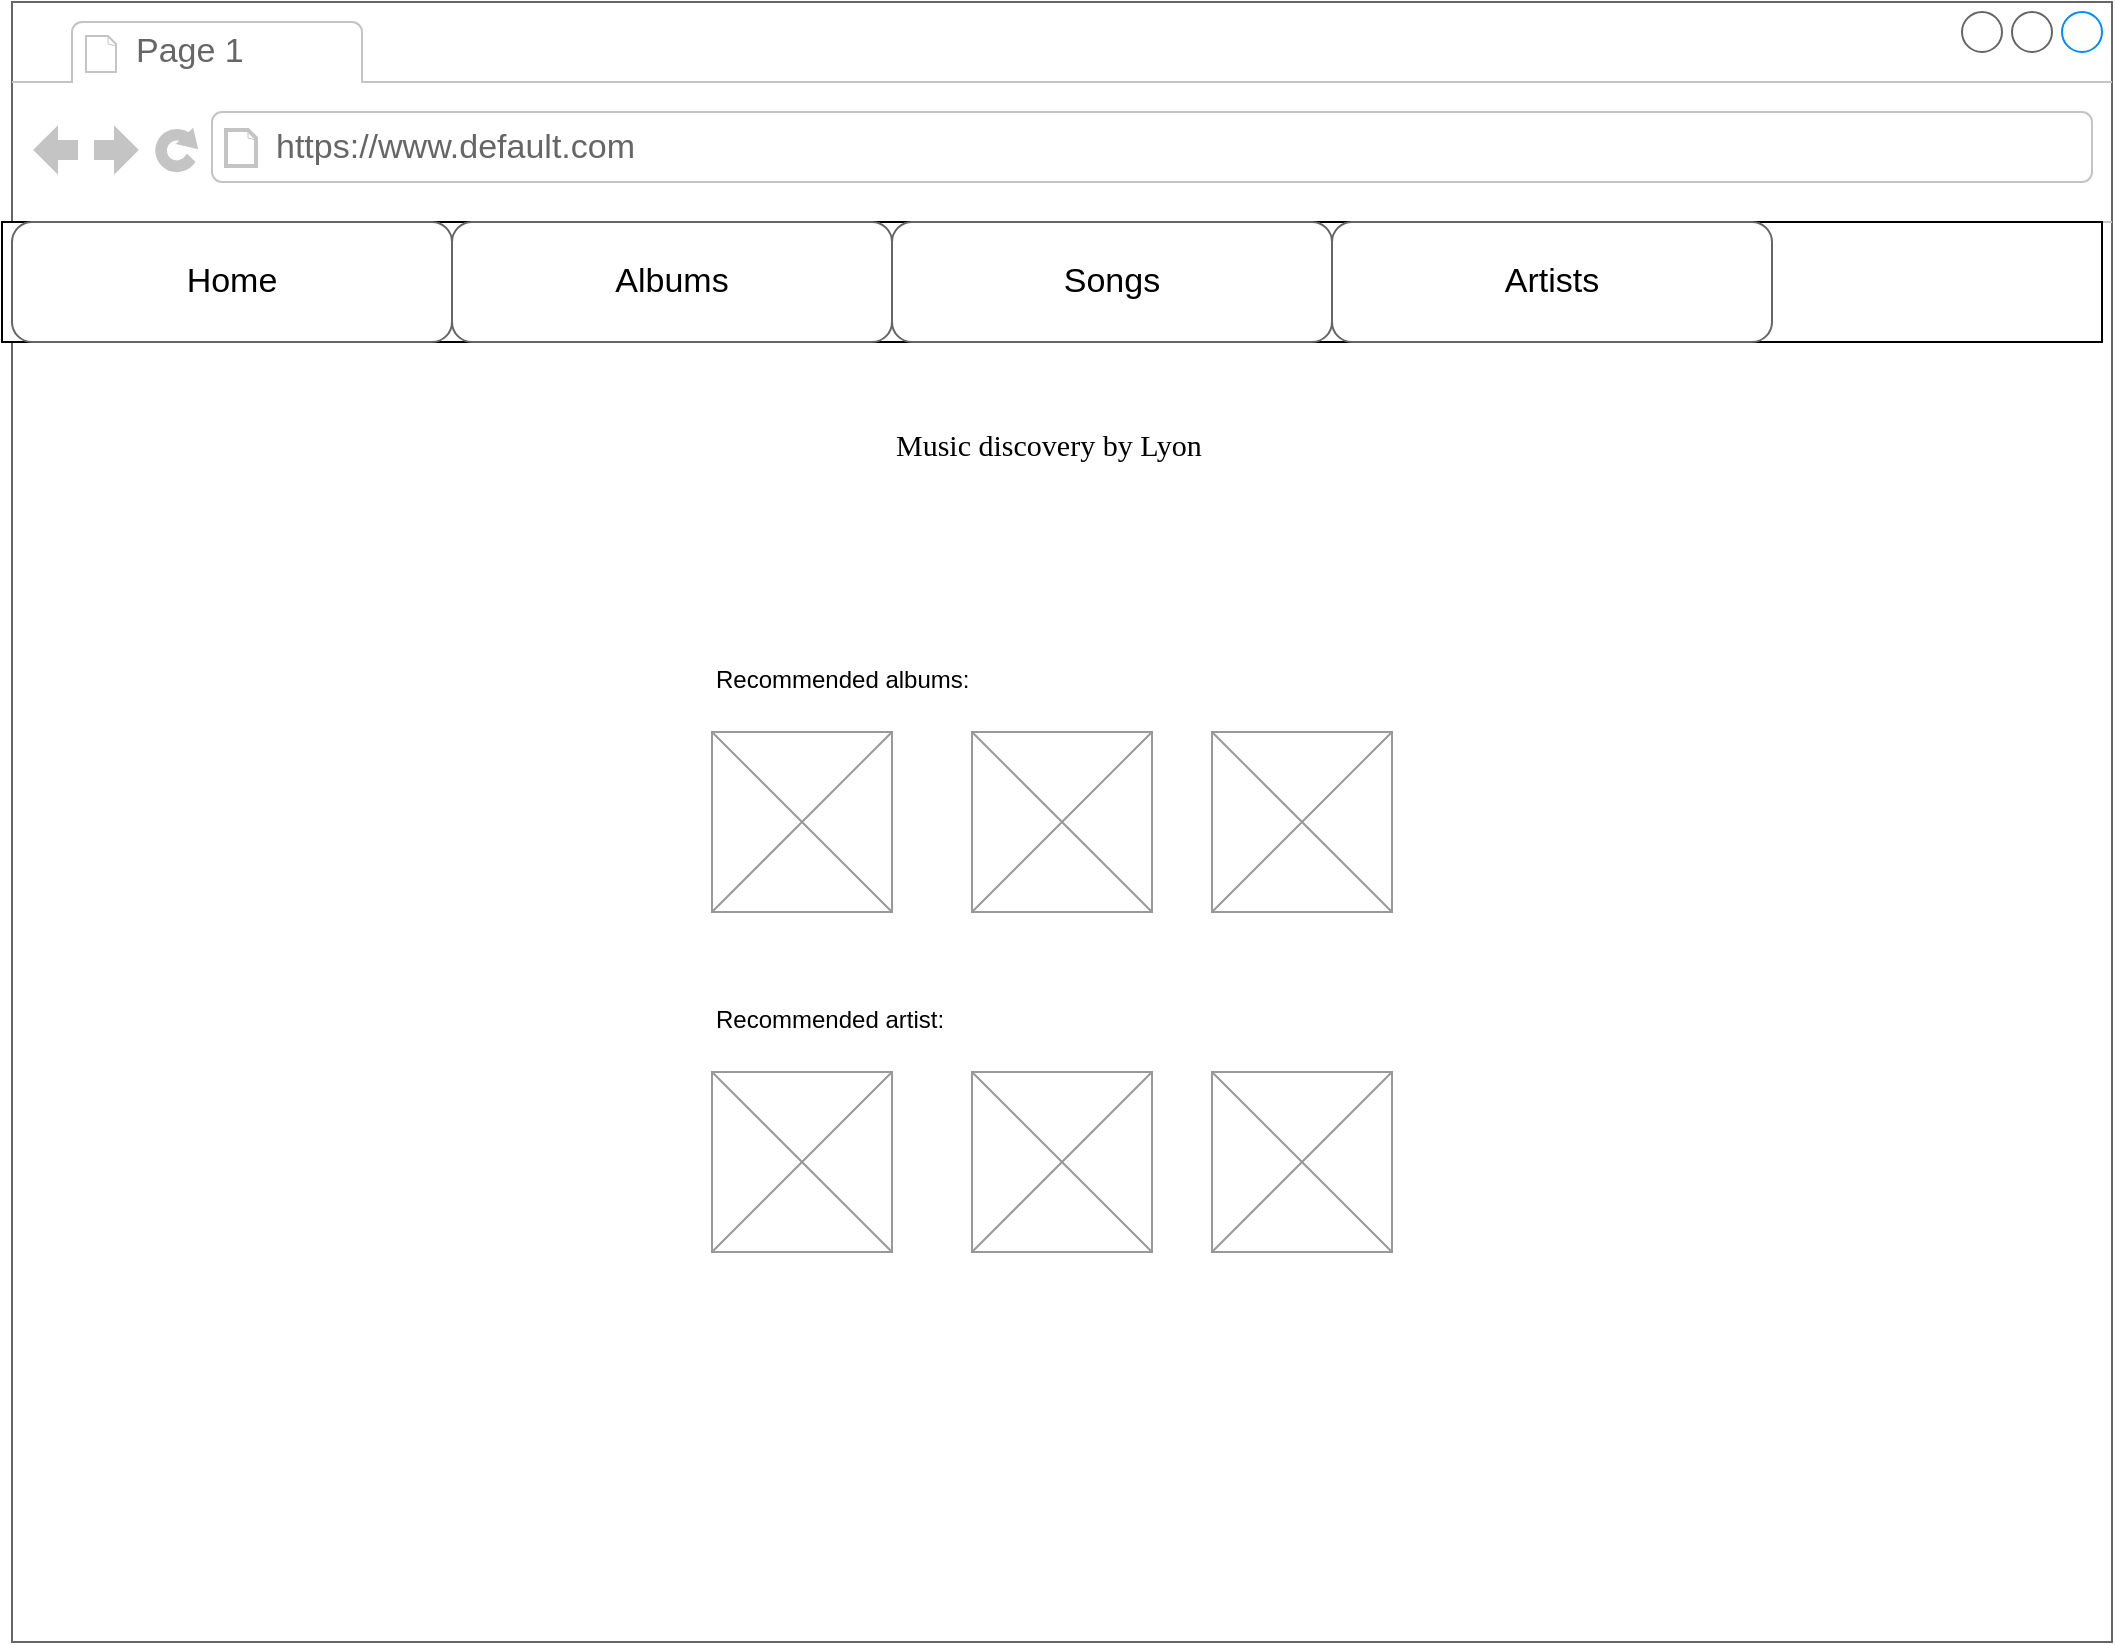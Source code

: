 <mxfile version="24.5.2" type="device">
  <diagram name="Page-1" id="2cc2dc42-3aac-f2a9-1cec-7a8b7cbee084">
    <mxGraphModel dx="2074" dy="1106" grid="1" gridSize="10" guides="1" tooltips="1" connect="1" arrows="1" fold="1" page="1" pageScale="1" pageWidth="1100" pageHeight="850" background="none" math="0" shadow="0">
      <root>
        <mxCell id="0" />
        <mxCell id="1" parent="0" />
        <mxCell id="7026571954dc6520-1" value="" style="strokeWidth=1;shadow=0;dashed=0;align=center;html=1;shape=mxgraph.mockup.containers.browserWindow;rSize=0;strokeColor=#666666;mainText=,;recursiveResize=0;rounded=0;labelBackgroundColor=none;fontFamily=Verdana;fontSize=12" parent="1" vertex="1">
          <mxGeometry x="30" y="20" width="1050" height="820" as="geometry" />
        </mxCell>
        <mxCell id="7026571954dc6520-2" value="Page 1" style="strokeWidth=1;shadow=0;dashed=0;align=center;html=1;shape=mxgraph.mockup.containers.anchor;fontSize=17;fontColor=#666666;align=left;" parent="7026571954dc6520-1" vertex="1">
          <mxGeometry x="60" y="12" width="110" height="26" as="geometry" />
        </mxCell>
        <mxCell id="7026571954dc6520-3" value="https://www.default.com" style="strokeWidth=1;shadow=0;dashed=0;align=center;html=1;shape=mxgraph.mockup.containers.anchor;rSize=0;fontSize=17;fontColor=#666666;align=left;" parent="7026571954dc6520-1" vertex="1">
          <mxGeometry x="130" y="60" width="250" height="26" as="geometry" />
        </mxCell>
        <mxCell id="7026571954dc6520-16" value="Music discovery by Lyon" style="text;html=1;points=[];align=left;verticalAlign=top;spacingTop=-4;fontSize=15;fontFamily=Verdana" parent="7026571954dc6520-1" vertex="1">
          <mxGeometry x="440" y="210" width="170" height="30" as="geometry" />
        </mxCell>
        <mxCell id="7026571954dc6520-17" value="Recommended albums:" style="text;spacingTop=-5;whiteSpace=wrap;html=1;align=left;fontSize=12;fontFamily=Helvetica;fillColor=none;strokeColor=none;rounded=0;shadow=1;labelBackgroundColor=none;" parent="7026571954dc6520-1" vertex="1">
          <mxGeometry x="350" y="330" width="150" height="25" as="geometry" />
        </mxCell>
        <mxCell id="Au9KBMOpigVklPiua_w_-5" value="" style="rounded=0;whiteSpace=wrap;html=1;" vertex="1" parent="7026571954dc6520-1">
          <mxGeometry x="-5" y="110" width="1050" height="60" as="geometry" />
        </mxCell>
        <mxCell id="7026571954dc6520-18" value="&lt;div&gt;Home&lt;/div&gt;" style="strokeWidth=1;shadow=0;dashed=0;align=center;html=1;shape=mxgraph.mockup.buttons.button;strokeColor=#666666;mainText=;buttonStyle=round;fontSize=17;fontStyle=0;fillColor=none;whiteSpace=wrap;rounded=0;labelBackgroundColor=none;" parent="7026571954dc6520-1" vertex="1">
          <mxGeometry y="110" width="220" height="60" as="geometry" />
        </mxCell>
        <mxCell id="Au9KBMOpigVklPiua_w_-6" value="Albums" style="strokeWidth=1;shadow=0;dashed=0;align=center;html=1;shape=mxgraph.mockup.buttons.button;strokeColor=#666666;mainText=;buttonStyle=round;fontSize=17;fontStyle=0;fillColor=none;whiteSpace=wrap;rounded=0;labelBackgroundColor=none;" vertex="1" parent="7026571954dc6520-1">
          <mxGeometry x="220" y="110" width="220" height="60" as="geometry" />
        </mxCell>
        <mxCell id="Au9KBMOpigVklPiua_w_-7" value="Songs" style="strokeWidth=1;shadow=0;dashed=0;align=center;html=1;shape=mxgraph.mockup.buttons.button;strokeColor=#666666;mainText=;buttonStyle=round;fontSize=17;fontStyle=0;fillColor=none;whiteSpace=wrap;rounded=0;labelBackgroundColor=none;" vertex="1" parent="7026571954dc6520-1">
          <mxGeometry x="440" y="110" width="220" height="60" as="geometry" />
        </mxCell>
        <mxCell id="Au9KBMOpigVklPiua_w_-8" value="Artists" style="strokeWidth=1;shadow=0;dashed=0;align=center;html=1;shape=mxgraph.mockup.buttons.button;strokeColor=#666666;mainText=;buttonStyle=round;fontSize=17;fontStyle=0;fillColor=none;whiteSpace=wrap;rounded=0;labelBackgroundColor=none;" vertex="1" parent="7026571954dc6520-1">
          <mxGeometry x="660" y="110" width="220" height="60" as="geometry" />
        </mxCell>
        <mxCell id="Au9KBMOpigVklPiua_w_-9" value="" style="verticalLabelPosition=bottom;shadow=0;dashed=0;align=center;html=1;verticalAlign=top;strokeWidth=1;shape=mxgraph.mockup.graphics.simpleIcon;strokeColor=#999999;" vertex="1" parent="7026571954dc6520-1">
          <mxGeometry x="350" y="365" width="90" height="90" as="geometry" />
        </mxCell>
        <mxCell id="Au9KBMOpigVklPiua_w_-10" value="" style="verticalLabelPosition=bottom;shadow=0;dashed=0;align=center;html=1;verticalAlign=top;strokeWidth=1;shape=mxgraph.mockup.graphics.simpleIcon;strokeColor=#999999;" vertex="1" parent="7026571954dc6520-1">
          <mxGeometry x="480" y="365" width="90" height="90" as="geometry" />
        </mxCell>
        <mxCell id="Au9KBMOpigVklPiua_w_-11" value="" style="verticalLabelPosition=bottom;shadow=0;dashed=0;align=center;html=1;verticalAlign=top;strokeWidth=1;shape=mxgraph.mockup.graphics.simpleIcon;strokeColor=#999999;" vertex="1" parent="7026571954dc6520-1">
          <mxGeometry x="600" y="365" width="90" height="90" as="geometry" />
        </mxCell>
        <mxCell id="Au9KBMOpigVklPiua_w_-26" value="Recommended artist:" style="text;spacingTop=-5;whiteSpace=wrap;html=1;align=left;fontSize=12;fontFamily=Helvetica;fillColor=none;strokeColor=none;rounded=0;shadow=1;labelBackgroundColor=none;" vertex="1" parent="7026571954dc6520-1">
          <mxGeometry x="350" y="500" width="150" height="25" as="geometry" />
        </mxCell>
        <mxCell id="Au9KBMOpigVklPiua_w_-27" value="" style="verticalLabelPosition=bottom;shadow=0;dashed=0;align=center;html=1;verticalAlign=top;strokeWidth=1;shape=mxgraph.mockup.graphics.simpleIcon;strokeColor=#999999;" vertex="1" parent="7026571954dc6520-1">
          <mxGeometry x="350" y="535" width="90" height="90" as="geometry" />
        </mxCell>
        <mxCell id="Au9KBMOpigVklPiua_w_-28" value="" style="verticalLabelPosition=bottom;shadow=0;dashed=0;align=center;html=1;verticalAlign=top;strokeWidth=1;shape=mxgraph.mockup.graphics.simpleIcon;strokeColor=#999999;" vertex="1" parent="7026571954dc6520-1">
          <mxGeometry x="480" y="535" width="90" height="90" as="geometry" />
        </mxCell>
        <mxCell id="Au9KBMOpigVklPiua_w_-29" value="" style="verticalLabelPosition=bottom;shadow=0;dashed=0;align=center;html=1;verticalAlign=top;strokeWidth=1;shape=mxgraph.mockup.graphics.simpleIcon;strokeColor=#999999;" vertex="1" parent="7026571954dc6520-1">
          <mxGeometry x="600" y="535" width="90" height="90" as="geometry" />
        </mxCell>
      </root>
    </mxGraphModel>
  </diagram>
</mxfile>
